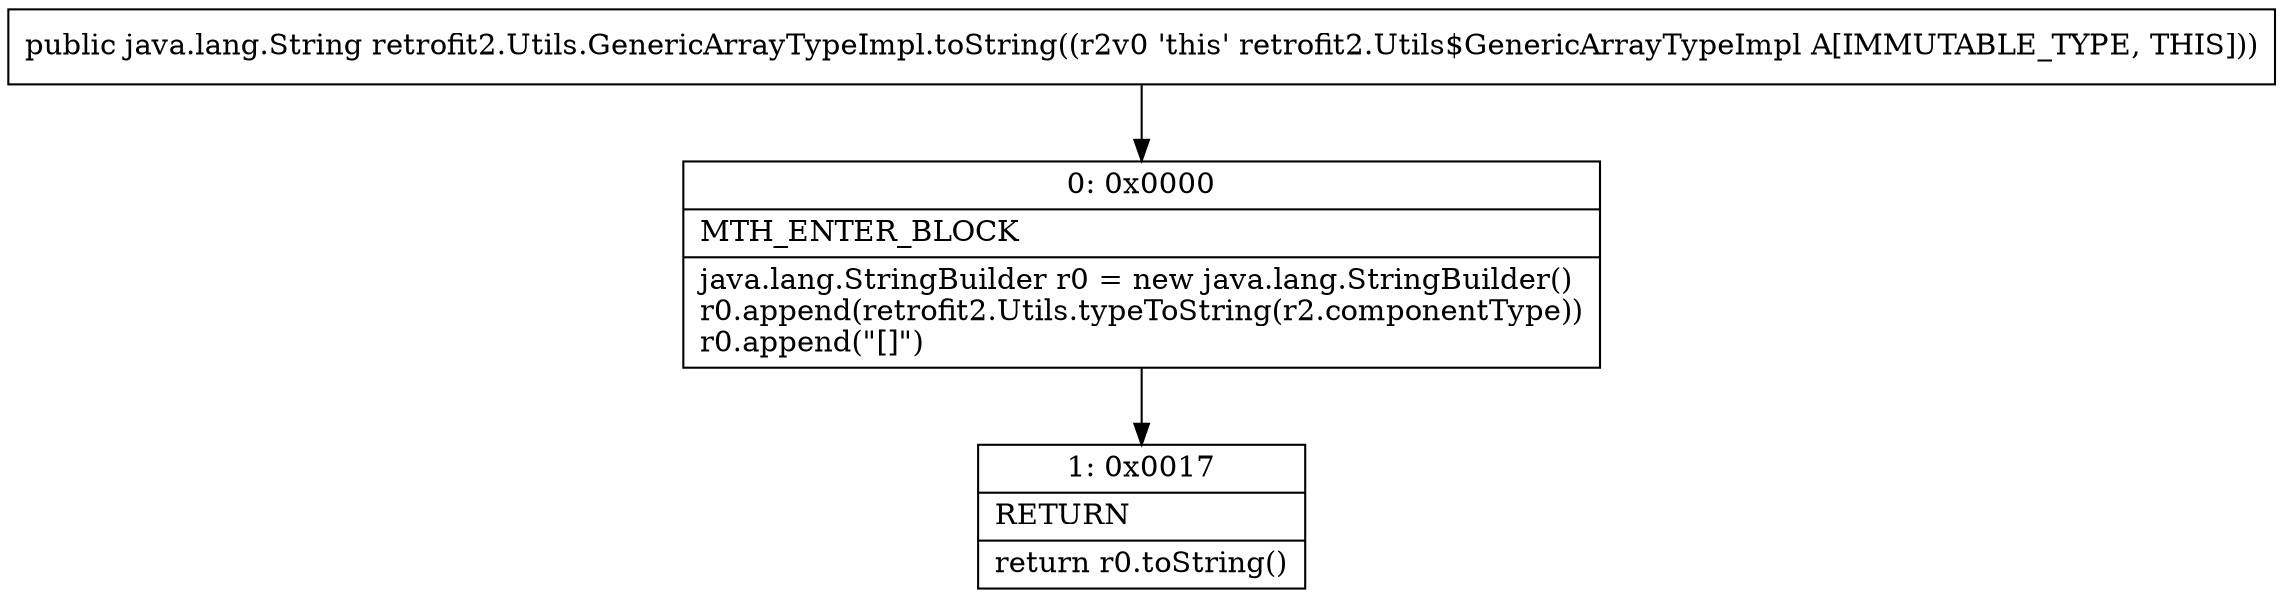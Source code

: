 digraph "CFG forretrofit2.Utils.GenericArrayTypeImpl.toString()Ljava\/lang\/String;" {
Node_0 [shape=record,label="{0\:\ 0x0000|MTH_ENTER_BLOCK\l|java.lang.StringBuilder r0 = new java.lang.StringBuilder()\lr0.append(retrofit2.Utils.typeToString(r2.componentType))\lr0.append(\"[]\")\l}"];
Node_1 [shape=record,label="{1\:\ 0x0017|RETURN\l|return r0.toString()\l}"];
MethodNode[shape=record,label="{public java.lang.String retrofit2.Utils.GenericArrayTypeImpl.toString((r2v0 'this' retrofit2.Utils$GenericArrayTypeImpl A[IMMUTABLE_TYPE, THIS])) }"];
MethodNode -> Node_0;
Node_0 -> Node_1;
}

